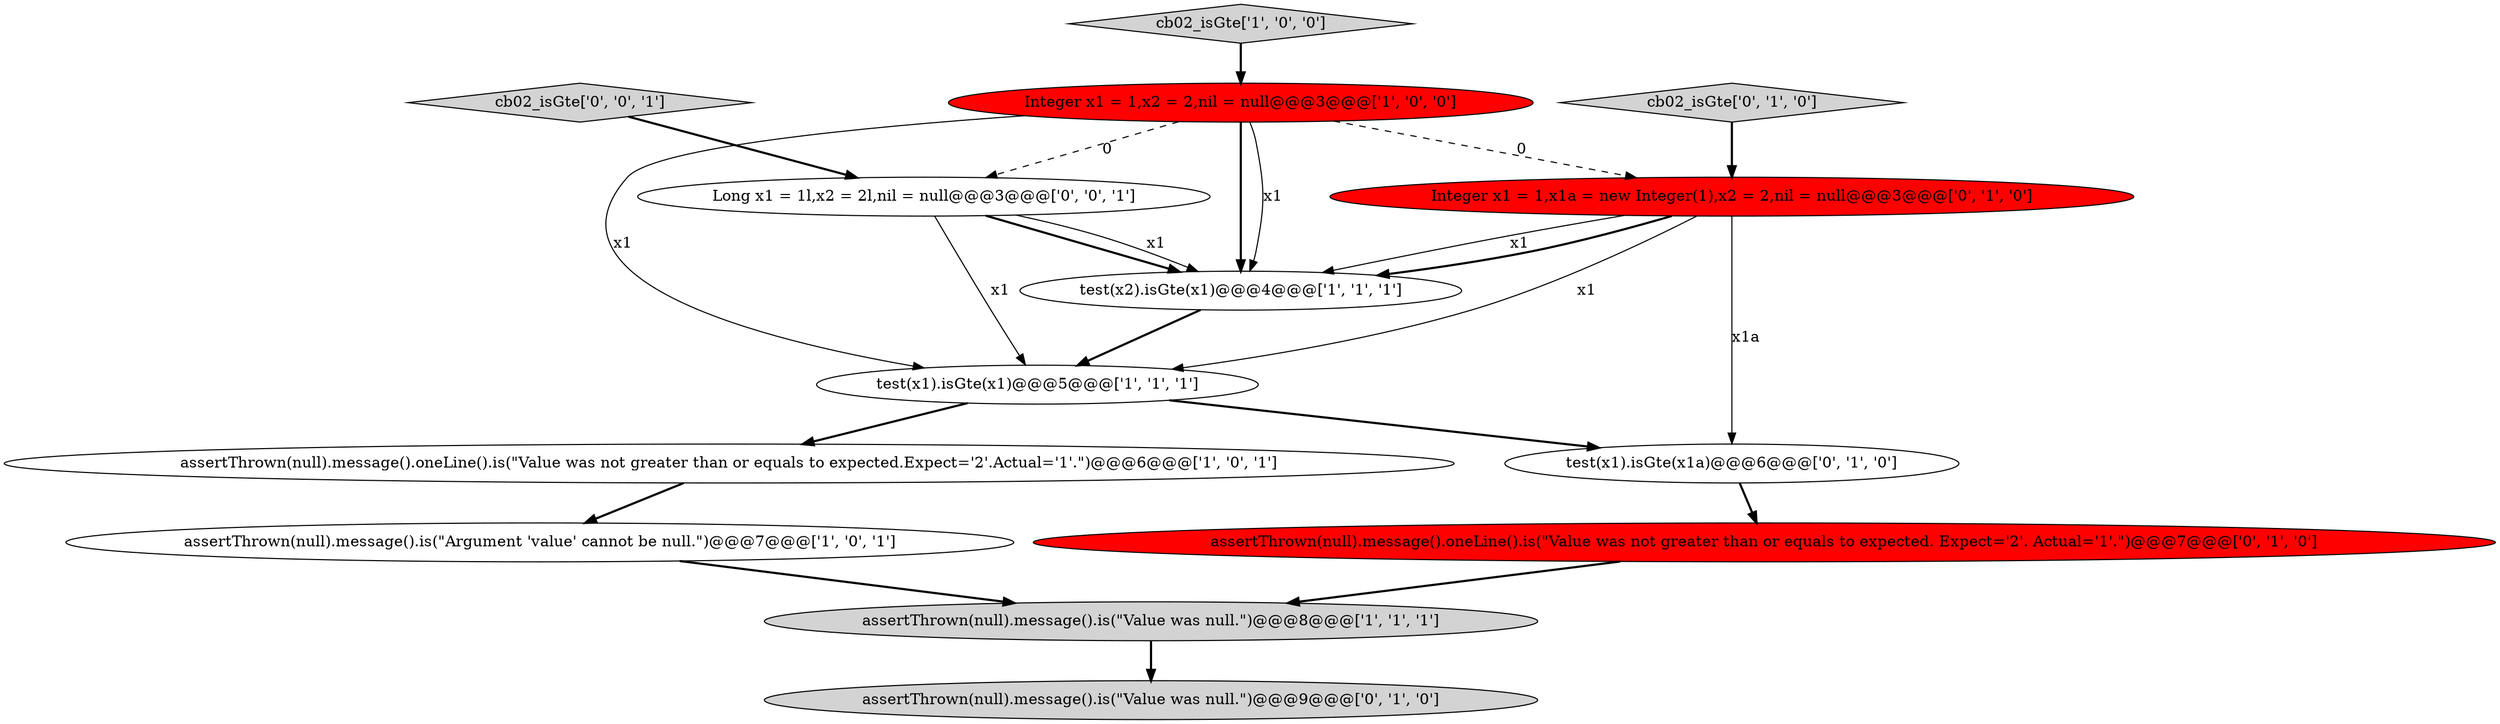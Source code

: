 digraph {
11 [style = filled, label = "Integer x1 = 1,x1a = new Integer(1),x2 = 2,nil = null@@@3@@@['0', '1', '0']", fillcolor = red, shape = ellipse image = "AAA1AAABBB2BBB"];
5 [style = filled, label = "Integer x1 = 1,x2 = 2,nil = null@@@3@@@['1', '0', '0']", fillcolor = red, shape = ellipse image = "AAA1AAABBB1BBB"];
7 [style = filled, label = "assertThrown(null).message().oneLine().is(\"Value was not greater than or equals to expected. Expect='2'. Actual='1'.\")@@@7@@@['0', '1', '0']", fillcolor = red, shape = ellipse image = "AAA1AAABBB2BBB"];
9 [style = filled, label = "cb02_isGte['0', '1', '0']", fillcolor = lightgray, shape = diamond image = "AAA0AAABBB2BBB"];
6 [style = filled, label = "test(x1).isGte(x1)@@@5@@@['1', '1', '1']", fillcolor = white, shape = ellipse image = "AAA0AAABBB1BBB"];
13 [style = filled, label = "cb02_isGte['0', '0', '1']", fillcolor = lightgray, shape = diamond image = "AAA0AAABBB3BBB"];
1 [style = filled, label = "assertThrown(null).message().is(\"Value was null.\")@@@8@@@['1', '1', '1']", fillcolor = lightgray, shape = ellipse image = "AAA0AAABBB1BBB"];
0 [style = filled, label = "test(x2).isGte(x1)@@@4@@@['1', '1', '1']", fillcolor = white, shape = ellipse image = "AAA0AAABBB1BBB"];
3 [style = filled, label = "assertThrown(null).message().oneLine().is(\"Value was not greater than or equals to expected.Expect='2'.Actual='1'.\")@@@6@@@['1', '0', '1']", fillcolor = white, shape = ellipse image = "AAA0AAABBB1BBB"];
8 [style = filled, label = "test(x1).isGte(x1a)@@@6@@@['0', '1', '0']", fillcolor = white, shape = ellipse image = "AAA0AAABBB2BBB"];
10 [style = filled, label = "assertThrown(null).message().is(\"Value was null.\")@@@9@@@['0', '1', '0']", fillcolor = lightgray, shape = ellipse image = "AAA0AAABBB2BBB"];
4 [style = filled, label = "cb02_isGte['1', '0', '0']", fillcolor = lightgray, shape = diamond image = "AAA0AAABBB1BBB"];
12 [style = filled, label = "Long x1 = 1l,x2 = 2l,nil = null@@@3@@@['0', '0', '1']", fillcolor = white, shape = ellipse image = "AAA0AAABBB3BBB"];
2 [style = filled, label = "assertThrown(null).message().is(\"Argument 'value' cannot be null.\")@@@7@@@['1', '0', '1']", fillcolor = white, shape = ellipse image = "AAA0AAABBB1BBB"];
6->3 [style = bold, label=""];
11->6 [style = solid, label="x1"];
5->12 [style = dashed, label="0"];
7->1 [style = bold, label=""];
5->6 [style = solid, label="x1"];
9->11 [style = bold, label=""];
0->6 [style = bold, label=""];
2->1 [style = bold, label=""];
12->6 [style = solid, label="x1"];
11->8 [style = solid, label="x1a"];
11->0 [style = solid, label="x1"];
12->0 [style = bold, label=""];
8->7 [style = bold, label=""];
12->0 [style = solid, label="x1"];
11->0 [style = bold, label=""];
13->12 [style = bold, label=""];
3->2 [style = bold, label=""];
5->0 [style = bold, label=""];
5->11 [style = dashed, label="0"];
6->8 [style = bold, label=""];
5->0 [style = solid, label="x1"];
1->10 [style = bold, label=""];
4->5 [style = bold, label=""];
}
